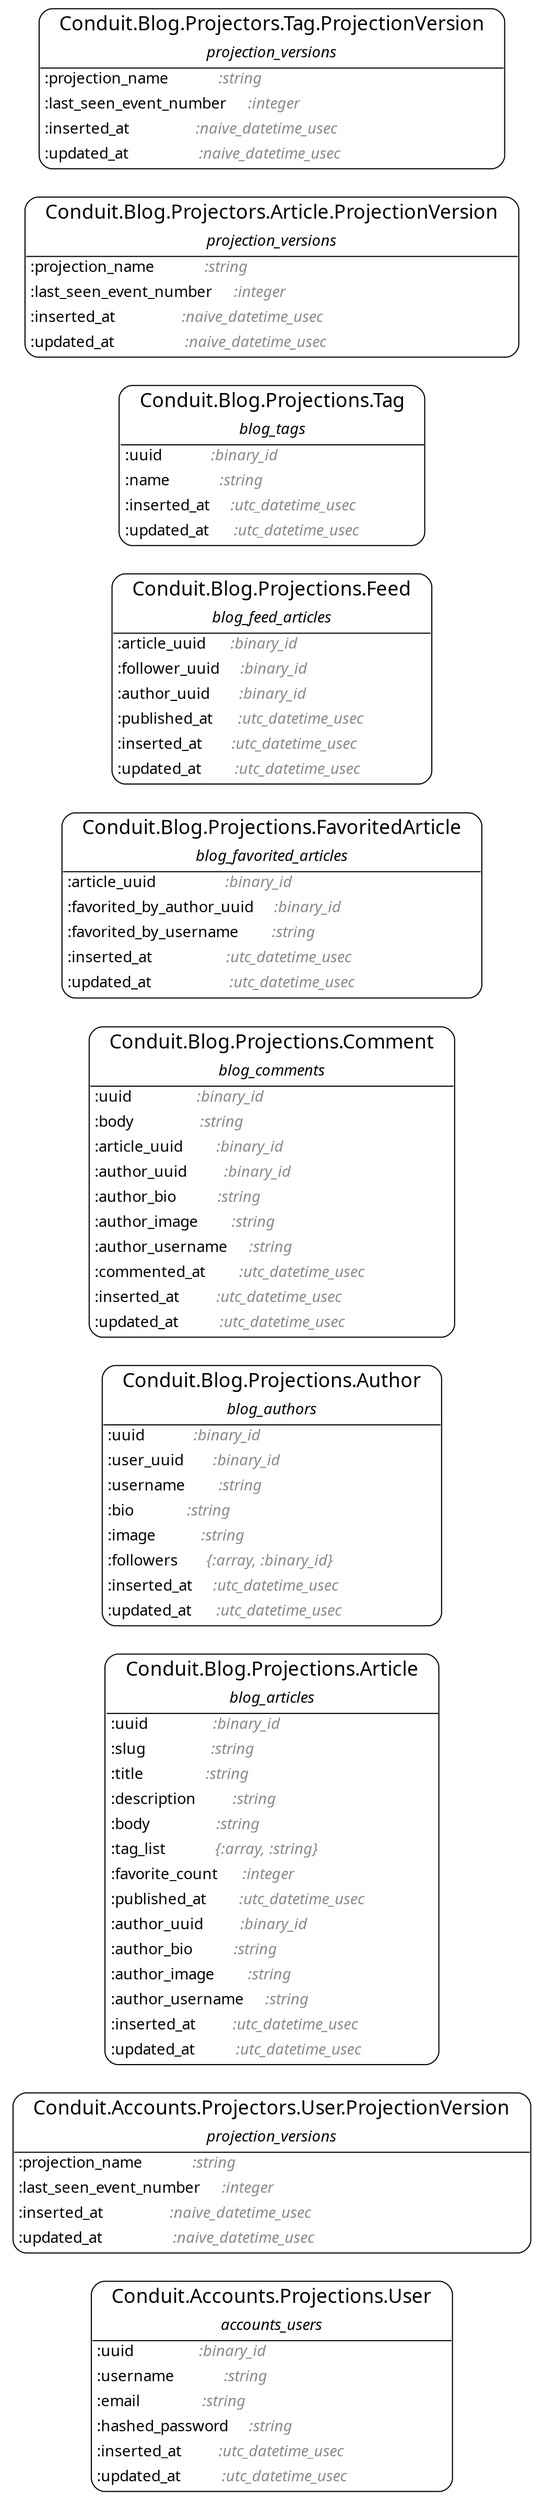digraph {
  ranksep=1.0; rankdir=LR;
  node [shape = none, fontname="Roboto Mono"];
  "Conduit.Accounts.Projections.User" [label= <<table align='left' border='1' style='rounded' cellspacing='0' cellpadding='4' cellborder='0'><tr><td port='header@schema_module'><font point-size='18'>   Conduit.Accounts.Projections.User   </font></td></tr><tr><td border='1' sides='b' colspan='2'><font point-size='14'><i>accounts_users</i></font></td></tr><tr><td align='left' port='field@uuid'>:uuid                <i><font color='gray54'>:binary_id             </font></i></td></tr><tr><td align='left' port='field@username'>:username            <i><font color='gray54'>:string                </font></i></td></tr><tr><td align='left' port='field@email'>:email               <i><font color='gray54'>:string                </font></i></td></tr><tr><td align='left' port='field@hashed_password'>:hashed_password     <i><font color='gray54'>:string                </font></i></td></tr><tr><td align='left' port='field@inserted_at'>:inserted_at         <i><font color='gray54'>:utc_datetime_usec     </font></i></td></tr><tr><td align='left' port='field@updated_at'>:updated_at          <i><font color='gray54'>:utc_datetime_usec     </font></i></td></tr></table>>]
  "Conduit.Accounts.Projectors.User.ProjectionVersion" [label= <<table align='left' border='1' style='rounded' cellspacing='0' cellpadding='4' cellborder='0'><tr><td port='header@schema_module'><font point-size='18'>   Conduit.Accounts.Projectors.User.ProjectionVersion   </font></td></tr><tr><td border='1' sides='b' colspan='2'><font point-size='14'><i>projection_versions</i></font></td></tr><tr><td align='left' port='field@projection_name'>:projection_name            <i><font color='gray54'>:string                  </font></i></td></tr><tr><td align='left' port='field@last_seen_event_number'>:last_seen_event_number     <i><font color='gray54'>:integer                 </font></i></td></tr><tr><td align='left' port='field@inserted_at'>:inserted_at                <i><font color='gray54'>:naive_datetime_usec     </font></i></td></tr><tr><td align='left' port='field@updated_at'>:updated_at                 <i><font color='gray54'>:naive_datetime_usec     </font></i></td></tr></table>>]
  "Conduit.Blog.Projections.Article" [label= <<table align='left' border='1' style='rounded' cellspacing='0' cellpadding='4' cellborder='0'><tr><td port='header@schema_module'><font point-size='18'>   Conduit.Blog.Projections.Article   </font></td></tr><tr><td border='1' sides='b' colspan='2'><font point-size='14'><i>blog_articles</i></font></td></tr><tr><td align='left' port='field@uuid'>:uuid                <i><font color='gray54'>:binary_id             </font></i></td></tr><tr><td align='left' port='field@slug'>:slug                <i><font color='gray54'>:string                </font></i></td></tr><tr><td align='left' port='field@title'>:title               <i><font color='gray54'>:string                </font></i></td></tr><tr><td align='left' port='field@description'>:description         <i><font color='gray54'>:string                </font></i></td></tr><tr><td align='left' port='field@body'>:body                <i><font color='gray54'>:string                </font></i></td></tr><tr><td align='left' port='field@tag_list'>:tag_list            <i><font color='gray54'>{:array, :string}      </font></i></td></tr><tr><td align='left' port='field@favorite_count'>:favorite_count      <i><font color='gray54'>:integer               </font></i></td></tr><tr><td align='left' port='field@published_at'>:published_at        <i><font color='gray54'>:utc_datetime_usec     </font></i></td></tr><tr><td align='left' port='field@author_uuid'>:author_uuid         <i><font color='gray54'>:binary_id             </font></i></td></tr><tr><td align='left' port='field@author_bio'>:author_bio          <i><font color='gray54'>:string                </font></i></td></tr><tr><td align='left' port='field@author_image'>:author_image        <i><font color='gray54'>:string                </font></i></td></tr><tr><td align='left' port='field@author_username'>:author_username     <i><font color='gray54'>:string                </font></i></td></tr><tr><td align='left' port='field@inserted_at'>:inserted_at         <i><font color='gray54'>:utc_datetime_usec     </font></i></td></tr><tr><td align='left' port='field@updated_at'>:updated_at          <i><font color='gray54'>:utc_datetime_usec     </font></i></td></tr></table>>]
  "Conduit.Blog.Projections.Author" [label= <<table align='left' border='1' style='rounded' cellspacing='0' cellpadding='4' cellborder='0'><tr><td port='header@schema_module'><font point-size='18'>   Conduit.Blog.Projections.Author   </font></td></tr><tr><td border='1' sides='b' colspan='2'><font point-size='14'><i>blog_authors</i></font></td></tr><tr><td align='left' port='field@uuid'>:uuid            <i><font color='gray54'>:binary_id               </font></i></td></tr><tr><td align='left' port='field@user_uuid'>:user_uuid       <i><font color='gray54'>:binary_id               </font></i></td></tr><tr><td align='left' port='field@username'>:username        <i><font color='gray54'>:string                  </font></i></td></tr><tr><td align='left' port='field@bio'>:bio             <i><font color='gray54'>:string                  </font></i></td></tr><tr><td align='left' port='field@image'>:image           <i><font color='gray54'>:string                  </font></i></td></tr><tr><td align='left' port='field@followers'>:followers       <i><font color='gray54'>{:array, :binary_id}     </font></i></td></tr><tr><td align='left' port='field@inserted_at'>:inserted_at     <i><font color='gray54'>:utc_datetime_usec       </font></i></td></tr><tr><td align='left' port='field@updated_at'>:updated_at      <i><font color='gray54'>:utc_datetime_usec       </font></i></td></tr></table>>]
  "Conduit.Blog.Projections.Comment" [label= <<table align='left' border='1' style='rounded' cellspacing='0' cellpadding='4' cellborder='0'><tr><td port='header@schema_module'><font point-size='18'>   Conduit.Blog.Projections.Comment   </font></td></tr><tr><td border='1' sides='b' colspan='2'><font point-size='14'><i>blog_comments</i></font></td></tr><tr><td align='left' port='field@uuid'>:uuid                <i><font color='gray54'>:binary_id             </font></i></td></tr><tr><td align='left' port='field@body'>:body                <i><font color='gray54'>:string                </font></i></td></tr><tr><td align='left' port='field@article_uuid'>:article_uuid        <i><font color='gray54'>:binary_id             </font></i></td></tr><tr><td align='left' port='field@author_uuid'>:author_uuid         <i><font color='gray54'>:binary_id             </font></i></td></tr><tr><td align='left' port='field@author_bio'>:author_bio          <i><font color='gray54'>:string                </font></i></td></tr><tr><td align='left' port='field@author_image'>:author_image        <i><font color='gray54'>:string                </font></i></td></tr><tr><td align='left' port='field@author_username'>:author_username     <i><font color='gray54'>:string                </font></i></td></tr><tr><td align='left' port='field@commented_at'>:commented_at        <i><font color='gray54'>:utc_datetime_usec     </font></i></td></tr><tr><td align='left' port='field@inserted_at'>:inserted_at         <i><font color='gray54'>:utc_datetime_usec     </font></i></td></tr><tr><td align='left' port='field@updated_at'>:updated_at          <i><font color='gray54'>:utc_datetime_usec     </font></i></td></tr></table>>]
  "Conduit.Blog.Projections.FavoritedArticle" [label= <<table align='left' border='1' style='rounded' cellspacing='0' cellpadding='4' cellborder='0'><tr><td port='header@schema_module'><font point-size='18'>   Conduit.Blog.Projections.FavoritedArticle   </font></td></tr><tr><td border='1' sides='b' colspan='2'><font point-size='14'><i>blog_favorited_articles</i></font></td></tr><tr><td align='left' port='field@article_uuid'>:article_uuid                 <i><font color='gray54'>:binary_id             </font></i></td></tr><tr><td align='left' port='field@favorited_by_author_uuid'>:favorited_by_author_uuid     <i><font color='gray54'>:binary_id             </font></i></td></tr><tr><td align='left' port='field@favorited_by_username'>:favorited_by_username        <i><font color='gray54'>:string                </font></i></td></tr><tr><td align='left' port='field@inserted_at'>:inserted_at                  <i><font color='gray54'>:utc_datetime_usec     </font></i></td></tr><tr><td align='left' port='field@updated_at'>:updated_at                   <i><font color='gray54'>:utc_datetime_usec     </font></i></td></tr></table>>]
  "Conduit.Blog.Projections.Feed" [label= <<table align='left' border='1' style='rounded' cellspacing='0' cellpadding='4' cellborder='0'><tr><td port='header@schema_module'><font point-size='18'>   Conduit.Blog.Projections.Feed   </font></td></tr><tr><td border='1' sides='b' colspan='2'><font point-size='14'><i>blog_feed_articles</i></font></td></tr><tr><td align='left' port='field@article_uuid'>:article_uuid      <i><font color='gray54'>:binary_id             </font></i></td></tr><tr><td align='left' port='field@follower_uuid'>:follower_uuid     <i><font color='gray54'>:binary_id             </font></i></td></tr><tr><td align='left' port='field@author_uuid'>:author_uuid       <i><font color='gray54'>:binary_id             </font></i></td></tr><tr><td align='left' port='field@published_at'>:published_at      <i><font color='gray54'>:utc_datetime_usec     </font></i></td></tr><tr><td align='left' port='field@inserted_at'>:inserted_at       <i><font color='gray54'>:utc_datetime_usec     </font></i></td></tr><tr><td align='left' port='field@updated_at'>:updated_at        <i><font color='gray54'>:utc_datetime_usec     </font></i></td></tr></table>>]
  "Conduit.Blog.Projections.Tag" [label= <<table align='left' border='1' style='rounded' cellspacing='0' cellpadding='4' cellborder='0'><tr><td port='header@schema_module'><font point-size='18'>   Conduit.Blog.Projections.Tag   </font></td></tr><tr><td border='1' sides='b' colspan='2'><font point-size='14'><i>blog_tags</i></font></td></tr><tr><td align='left' port='field@uuid'>:uuid            <i><font color='gray54'>:binary_id             </font></i></td></tr><tr><td align='left' port='field@name'>:name            <i><font color='gray54'>:string                </font></i></td></tr><tr><td align='left' port='field@inserted_at'>:inserted_at     <i><font color='gray54'>:utc_datetime_usec     </font></i></td></tr><tr><td align='left' port='field@updated_at'>:updated_at      <i><font color='gray54'>:utc_datetime_usec     </font></i></td></tr></table>>]
  "Conduit.Blog.Projectors.Article.ProjectionVersion" [label= <<table align='left' border='1' style='rounded' cellspacing='0' cellpadding='4' cellborder='0'><tr><td port='header@schema_module'><font point-size='18'>   Conduit.Blog.Projectors.Article.ProjectionVersion   </font></td></tr><tr><td border='1' sides='b' colspan='2'><font point-size='14'><i>projection_versions</i></font></td></tr><tr><td align='left' port='field@projection_name'>:projection_name            <i><font color='gray54'>:string                  </font></i></td></tr><tr><td align='left' port='field@last_seen_event_number'>:last_seen_event_number     <i><font color='gray54'>:integer                 </font></i></td></tr><tr><td align='left' port='field@inserted_at'>:inserted_at                <i><font color='gray54'>:naive_datetime_usec     </font></i></td></tr><tr><td align='left' port='field@updated_at'>:updated_at                 <i><font color='gray54'>:naive_datetime_usec     </font></i></td></tr></table>>]
  "Conduit.Blog.Projectors.Tag.ProjectionVersion" [label= <<table align='left' border='1' style='rounded' cellspacing='0' cellpadding='4' cellborder='0'><tr><td port='header@schema_module'><font point-size='18'>   Conduit.Blog.Projectors.Tag.ProjectionVersion   </font></td></tr><tr><td border='1' sides='b' colspan='2'><font point-size='14'><i>projection_versions</i></font></td></tr><tr><td align='left' port='field@projection_name'>:projection_name            <i><font color='gray54'>:string                  </font></i></td></tr><tr><td align='left' port='field@last_seen_event_number'>:last_seen_event_number     <i><font color='gray54'>:integer                 </font></i></td></tr><tr><td align='left' port='field@inserted_at'>:inserted_at                <i><font color='gray54'>:naive_datetime_usec     </font></i></td></tr><tr><td align='left' port='field@updated_at'>:updated_at                 <i><font color='gray54'>:naive_datetime_usec     </font></i></td></tr></table>>]

  
}
